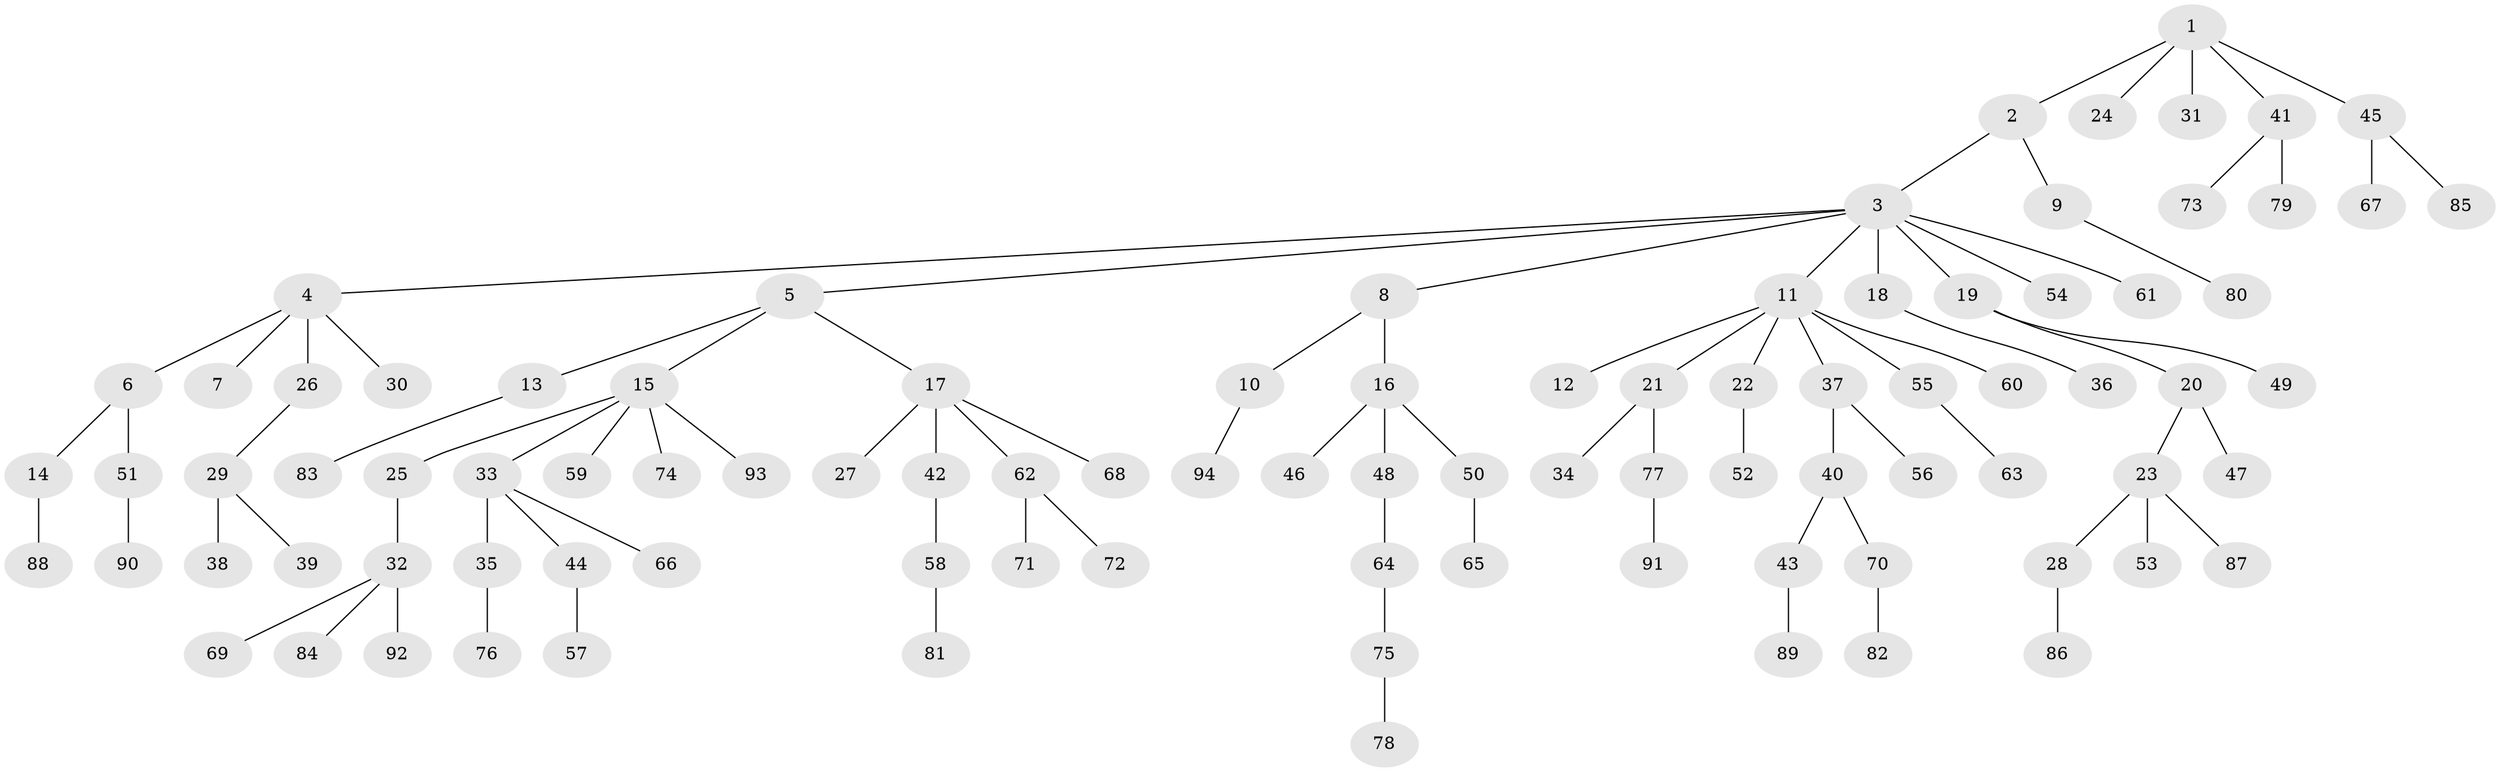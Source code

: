 // coarse degree distribution, {6: 0.031746031746031744, 10: 0.015873015873015872, 4: 0.031746031746031744, 8: 0.015873015873015872, 3: 0.07936507936507936, 5: 0.031746031746031744, 1: 0.6190476190476191, 2: 0.1746031746031746}
// Generated by graph-tools (version 1.1) at 2025/42/03/06/25 10:42:05]
// undirected, 94 vertices, 93 edges
graph export_dot {
graph [start="1"]
  node [color=gray90,style=filled];
  1;
  2;
  3;
  4;
  5;
  6;
  7;
  8;
  9;
  10;
  11;
  12;
  13;
  14;
  15;
  16;
  17;
  18;
  19;
  20;
  21;
  22;
  23;
  24;
  25;
  26;
  27;
  28;
  29;
  30;
  31;
  32;
  33;
  34;
  35;
  36;
  37;
  38;
  39;
  40;
  41;
  42;
  43;
  44;
  45;
  46;
  47;
  48;
  49;
  50;
  51;
  52;
  53;
  54;
  55;
  56;
  57;
  58;
  59;
  60;
  61;
  62;
  63;
  64;
  65;
  66;
  67;
  68;
  69;
  70;
  71;
  72;
  73;
  74;
  75;
  76;
  77;
  78;
  79;
  80;
  81;
  82;
  83;
  84;
  85;
  86;
  87;
  88;
  89;
  90;
  91;
  92;
  93;
  94;
  1 -- 2;
  1 -- 24;
  1 -- 31;
  1 -- 41;
  1 -- 45;
  2 -- 3;
  2 -- 9;
  3 -- 4;
  3 -- 5;
  3 -- 8;
  3 -- 11;
  3 -- 18;
  3 -- 19;
  3 -- 54;
  3 -- 61;
  4 -- 6;
  4 -- 7;
  4 -- 26;
  4 -- 30;
  5 -- 13;
  5 -- 15;
  5 -- 17;
  6 -- 14;
  6 -- 51;
  8 -- 10;
  8 -- 16;
  9 -- 80;
  10 -- 94;
  11 -- 12;
  11 -- 21;
  11 -- 22;
  11 -- 37;
  11 -- 55;
  11 -- 60;
  13 -- 83;
  14 -- 88;
  15 -- 25;
  15 -- 33;
  15 -- 59;
  15 -- 74;
  15 -- 93;
  16 -- 46;
  16 -- 48;
  16 -- 50;
  17 -- 27;
  17 -- 42;
  17 -- 62;
  17 -- 68;
  18 -- 36;
  19 -- 20;
  19 -- 49;
  20 -- 23;
  20 -- 47;
  21 -- 34;
  21 -- 77;
  22 -- 52;
  23 -- 28;
  23 -- 53;
  23 -- 87;
  25 -- 32;
  26 -- 29;
  28 -- 86;
  29 -- 38;
  29 -- 39;
  32 -- 69;
  32 -- 84;
  32 -- 92;
  33 -- 35;
  33 -- 44;
  33 -- 66;
  35 -- 76;
  37 -- 40;
  37 -- 56;
  40 -- 43;
  40 -- 70;
  41 -- 73;
  41 -- 79;
  42 -- 58;
  43 -- 89;
  44 -- 57;
  45 -- 67;
  45 -- 85;
  48 -- 64;
  50 -- 65;
  51 -- 90;
  55 -- 63;
  58 -- 81;
  62 -- 71;
  62 -- 72;
  64 -- 75;
  70 -- 82;
  75 -- 78;
  77 -- 91;
}

